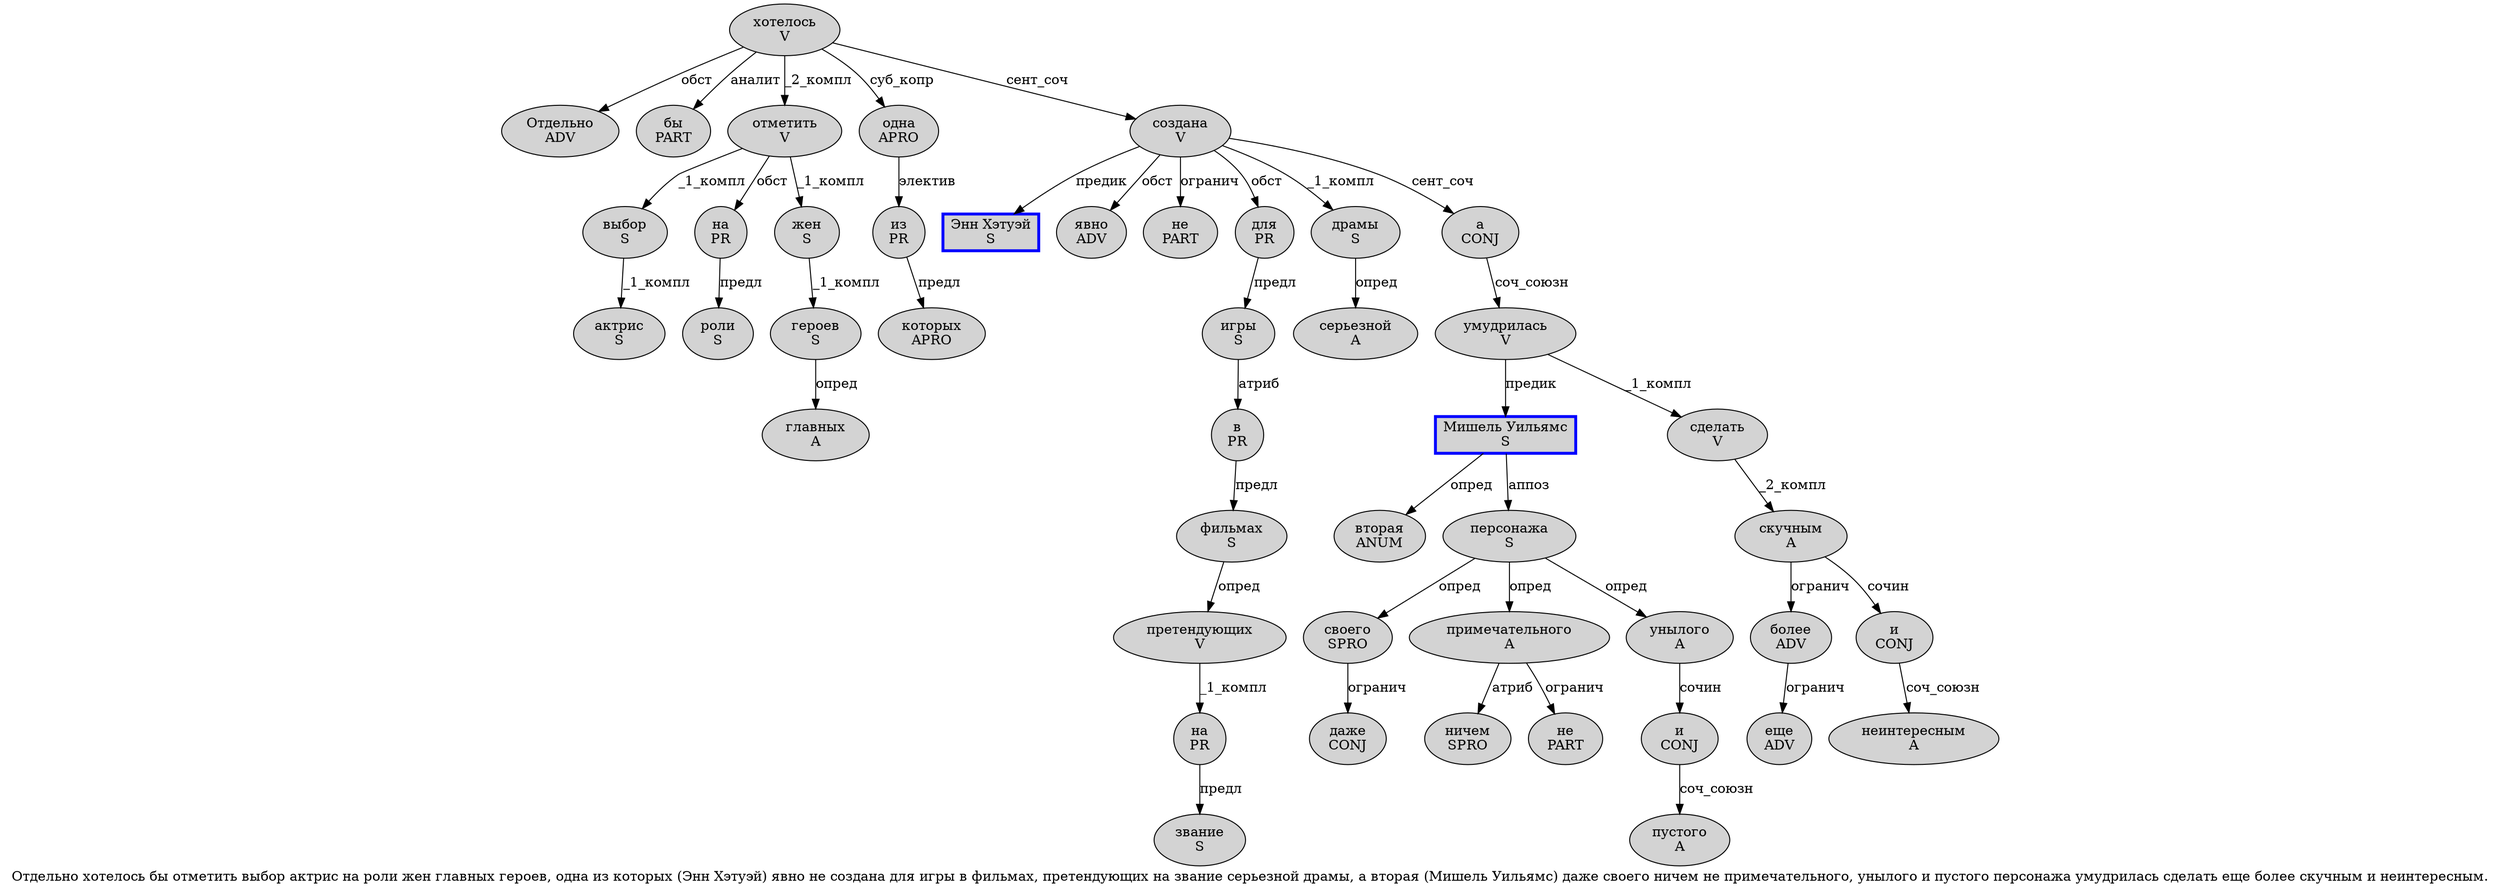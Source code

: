digraph SENTENCE_3124 {
	graph [label="Отдельно хотелось бы отметить выбор актрис на роли жен главных героев, одна из которых (Энн Хэтуэй) явно не создана для игры в фильмах, претендующих на звание серьезной драмы, а вторая (Мишель Уильямс) даже своего ничем не примечательного, унылого и пустого персонажа умудрилась сделать еще более скучным и неинтересным."]
	node [style=filled]
		0 [label="Отдельно
ADV" color="" fillcolor=lightgray penwidth=1 shape=ellipse]
		1 [label="хотелось
V" color="" fillcolor=lightgray penwidth=1 shape=ellipse]
		2 [label="бы
PART" color="" fillcolor=lightgray penwidth=1 shape=ellipse]
		3 [label="отметить
V" color="" fillcolor=lightgray penwidth=1 shape=ellipse]
		4 [label="выбор
S" color="" fillcolor=lightgray penwidth=1 shape=ellipse]
		5 [label="актрис
S" color="" fillcolor=lightgray penwidth=1 shape=ellipse]
		6 [label="на
PR" color="" fillcolor=lightgray penwidth=1 shape=ellipse]
		7 [label="роли
S" color="" fillcolor=lightgray penwidth=1 shape=ellipse]
		8 [label="жен
S" color="" fillcolor=lightgray penwidth=1 shape=ellipse]
		9 [label="главных
A" color="" fillcolor=lightgray penwidth=1 shape=ellipse]
		10 [label="героев
S" color="" fillcolor=lightgray penwidth=1 shape=ellipse]
		12 [label="одна
APRO" color="" fillcolor=lightgray penwidth=1 shape=ellipse]
		13 [label="из
PR" color="" fillcolor=lightgray penwidth=1 shape=ellipse]
		14 [label="которых
APRO" color="" fillcolor=lightgray penwidth=1 shape=ellipse]
		16 [label="Энн Хэтуэй
S" color=blue fillcolor=lightgray penwidth=3 shape=box]
		18 [label="явно
ADV" color="" fillcolor=lightgray penwidth=1 shape=ellipse]
		19 [label="не
PART" color="" fillcolor=lightgray penwidth=1 shape=ellipse]
		20 [label="создана
V" color="" fillcolor=lightgray penwidth=1 shape=ellipse]
		21 [label="для
PR" color="" fillcolor=lightgray penwidth=1 shape=ellipse]
		22 [label="игры
S" color="" fillcolor=lightgray penwidth=1 shape=ellipse]
		23 [label="в
PR" color="" fillcolor=lightgray penwidth=1 shape=ellipse]
		24 [label="фильмах
S" color="" fillcolor=lightgray penwidth=1 shape=ellipse]
		26 [label="претендующих
V" color="" fillcolor=lightgray penwidth=1 shape=ellipse]
		27 [label="на
PR" color="" fillcolor=lightgray penwidth=1 shape=ellipse]
		28 [label="звание
S" color="" fillcolor=lightgray penwidth=1 shape=ellipse]
		29 [label="серьезной
A" color="" fillcolor=lightgray penwidth=1 shape=ellipse]
		30 [label="драмы
S" color="" fillcolor=lightgray penwidth=1 shape=ellipse]
		32 [label="а
CONJ" color="" fillcolor=lightgray penwidth=1 shape=ellipse]
		33 [label="вторая
ANUM" color="" fillcolor=lightgray penwidth=1 shape=ellipse]
		35 [label="Мишель Уильямс
S" color=blue fillcolor=lightgray penwidth=3 shape=box]
		37 [label="даже
CONJ" color="" fillcolor=lightgray penwidth=1 shape=ellipse]
		38 [label="своего
SPRO" color="" fillcolor=lightgray penwidth=1 shape=ellipse]
		39 [label="ничем
SPRO" color="" fillcolor=lightgray penwidth=1 shape=ellipse]
		40 [label="не
PART" color="" fillcolor=lightgray penwidth=1 shape=ellipse]
		41 [label="примечательного
A" color="" fillcolor=lightgray penwidth=1 shape=ellipse]
		43 [label="унылого
A" color="" fillcolor=lightgray penwidth=1 shape=ellipse]
		44 [label="и
CONJ" color="" fillcolor=lightgray penwidth=1 shape=ellipse]
		45 [label="пустого
A" color="" fillcolor=lightgray penwidth=1 shape=ellipse]
		46 [label="персонажа
S" color="" fillcolor=lightgray penwidth=1 shape=ellipse]
		47 [label="умудрилась
V" color="" fillcolor=lightgray penwidth=1 shape=ellipse]
		48 [label="сделать
V" color="" fillcolor=lightgray penwidth=1 shape=ellipse]
		49 [label="еще
ADV" color="" fillcolor=lightgray penwidth=1 shape=ellipse]
		50 [label="более
ADV" color="" fillcolor=lightgray penwidth=1 shape=ellipse]
		51 [label="скучным
A" color="" fillcolor=lightgray penwidth=1 shape=ellipse]
		52 [label="и
CONJ" color="" fillcolor=lightgray penwidth=1 shape=ellipse]
		53 [label="неинтересным
A" color="" fillcolor=lightgray penwidth=1 shape=ellipse]
			52 -> 53 [label="соч_союзн"]
			21 -> 22 [label="предл"]
			22 -> 23 [label="атриб"]
			12 -> 13 [label="электив"]
			32 -> 47 [label="соч_союзн"]
			46 -> 38 [label="опред"]
			46 -> 41 [label="опред"]
			46 -> 43 [label="опред"]
			20 -> 16 [label="предик"]
			20 -> 18 [label="обст"]
			20 -> 19 [label="огранич"]
			20 -> 21 [label="обст"]
			20 -> 30 [label="_1_компл"]
			20 -> 32 [label="сент_соч"]
			26 -> 27 [label="_1_компл"]
			10 -> 9 [label="опред"]
			6 -> 7 [label="предл"]
			4 -> 5 [label="_1_компл"]
			3 -> 4 [label="_1_компл"]
			3 -> 6 [label="обст"]
			3 -> 8 [label="_1_компл"]
			1 -> 0 [label="обст"]
			1 -> 2 [label="аналит"]
			1 -> 3 [label="_2_компл"]
			1 -> 12 [label="суб_копр"]
			1 -> 20 [label="сент_соч"]
			43 -> 44 [label="сочин"]
			23 -> 24 [label="предл"]
			48 -> 51 [label="_2_компл"]
			27 -> 28 [label="предл"]
			30 -> 29 [label="опред"]
			24 -> 26 [label="опред"]
			13 -> 14 [label="предл"]
			44 -> 45 [label="соч_союзн"]
			35 -> 33 [label="опред"]
			35 -> 46 [label="аппоз"]
			41 -> 39 [label="атриб"]
			41 -> 40 [label="огранич"]
			50 -> 49 [label="огранич"]
			47 -> 35 [label="предик"]
			47 -> 48 [label="_1_компл"]
			51 -> 50 [label="огранич"]
			51 -> 52 [label="сочин"]
			8 -> 10 [label="_1_компл"]
			38 -> 37 [label="огранич"]
}